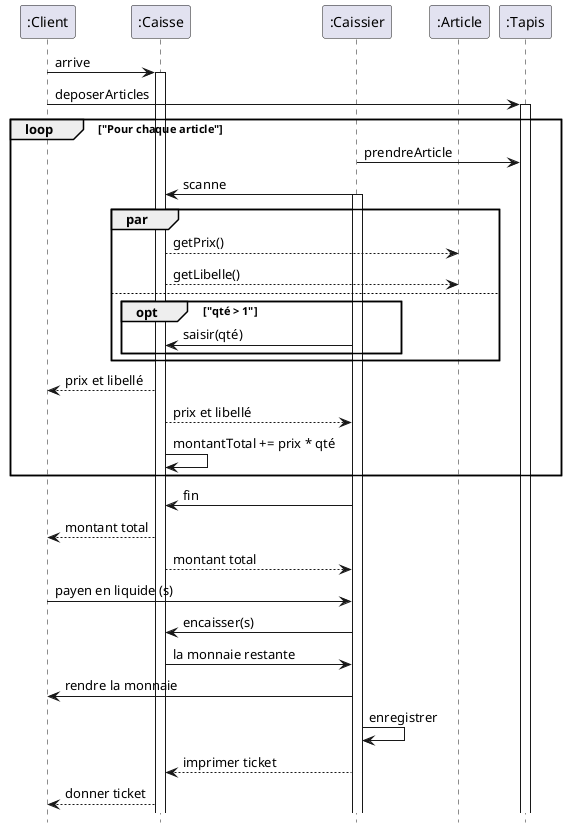 @startuml

'autonumber

hide footbox

participant A as ":Client"
participant B as ":Caisse"
participant C as ":Caissier"
participant D as ":Article"
participant E as ":Tapis"
A -> B: arrive
activate B
A -> E : deposerArticles
activate E
loop "Pour chaque article"
  C -> E: prendreArticle
  C -> B: scanne
  activate C
  
  par
  B --> D: getPrix()
  B --> D: getLibelle()
  
  else
  opt "qté > 1"
    C -> B: saisir(qté)
  end
  end
  B --> A: prix et libellé
  B --> C: prix et libellé
  B -> B: montantTotal += prix * qté
end
  C -> B:fin
  B --> A: montant total
  B --> C: montant total  
  
  A -> C: payen en liquide (s)
  C -> B: encaisser(s)
  B -> C: la monnaie restante
  C -> A: rendre la monnaie


  C -> C : enregistrer
  C --> B : imprimer ticket

  B --> A : donner ticket



@enduml
 
----
@startuml

actor Client
participant Caisse
actor Caissier
actor Banque

loop Tant qu'il y a des articles
    Client -> Caissier: Donner article
    Caissier -> Caisse: Enregistre le num. d'identification de l'article
    
    alt La quantité de l'article > 1
        Caissier -> Caisse: Enregistre la quantité de l'article
    end
    
    
    Caisse --> Client: Prix et libellé de l'article
    Caisse --> Caissier: Prix et libellé de l'article
end

Caissier -> Caisse: Fin de la vente

Caisse --> Client: Total
Caisse --> Caissier: Total

Caissier -> Client: Annonce du montant à payer

Client -> Caissier: Paiement

alt Paiement en liquide
    Caissier -> Caisse: Encaissement de l'argent
    Caisse --> Caissier: Montant à rendre
    Caisse --> Client: Montant à rendre
    
    alt Paiement > Montant à payer
        Caissier -> Client: Rendu
    end
end

alt Paiement en chèque
    Caissier -> Caisse: Numéro de la carte d'id. du client
end

alt Paiement en carte de crédit
    Caisse -> Banque: Demande d'autorisation
end

Caisse -> Caisse: Enregistrement de la vente
Caisse -> Caissier: Ticket
Caissier -> Client: Ticket

@enduml
----

== 2. Distributeur automatique de billets

[plantuml, "td62", png]  
----
@startuml

actor Client
participant Distributeur
actor Banque

Client -> Distributeur: Introduction carte
Distributeur -> Distributeur: Vérification validité de la carte
Distributeur --> Client: Demande du code

loop Tant que le code n'est pas valide
    Client -> Distributeur: Saisie du code
    Distributeur -> Distributeur: Vérification du code
    
    alt Le code est invalide
        Distributeur -> Client: Le code est invalide
    end
end

Distributeur -> Banque: Demande d'autorisation de prélèvement
Banque -> Distributeur: Solde autorisé à prélever
Distributeur --> Client: Proposition de plusieurs soldes
loop Tant que le montant n'est pas valide
Client -> Distributeur: Saisie du montant à prélever
    Distributeur -> Distributeur: Vérification du montant à prélever
    
    alt Le montant est supérieur au solde
        Distributeur -> Client: Le montant est invalide
    end
end

Distributeur --> Client: Demande de ticket
Client -> Distributeur: Réponse à la demande de ticket
Distributeur -> Client: Carte ejectée

alt Le client désire un ticket
    Distributeur -> Client: Le ticket
end

Distributeur -> Client: Les billets

@enduml
----

